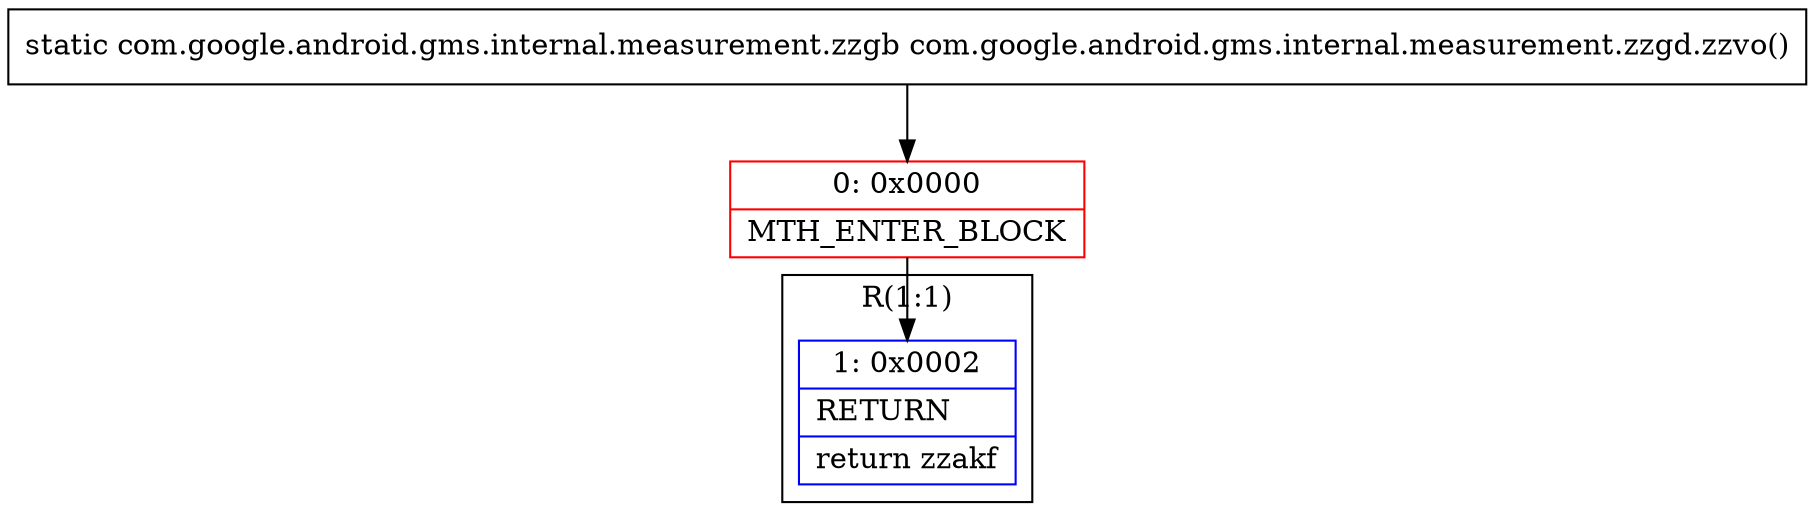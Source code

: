 digraph "CFG forcom.google.android.gms.internal.measurement.zzgd.zzvo()Lcom\/google\/android\/gms\/internal\/measurement\/zzgb;" {
subgraph cluster_Region_1648304116 {
label = "R(1:1)";
node [shape=record,color=blue];
Node_1 [shape=record,label="{1\:\ 0x0002|RETURN\l|return zzakf\l}"];
}
Node_0 [shape=record,color=red,label="{0\:\ 0x0000|MTH_ENTER_BLOCK\l}"];
MethodNode[shape=record,label="{static com.google.android.gms.internal.measurement.zzgb com.google.android.gms.internal.measurement.zzgd.zzvo() }"];
MethodNode -> Node_0;
Node_0 -> Node_1;
}

